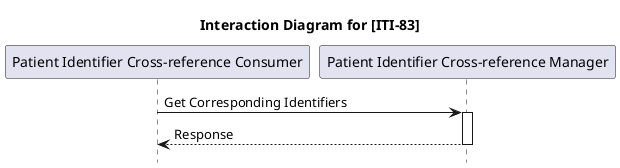 @startuml

title Interaction Diagram for [ITI-83]

hide footbox
autoactivate on

participant consumer as "Patient Identifier Cross-reference Consumer"
participant manager as "Patient Identifier Cross-reference Manager"

consumer -> manager : Get Corresponding Identifiers
manager --> consumer: Response

@enduml 
